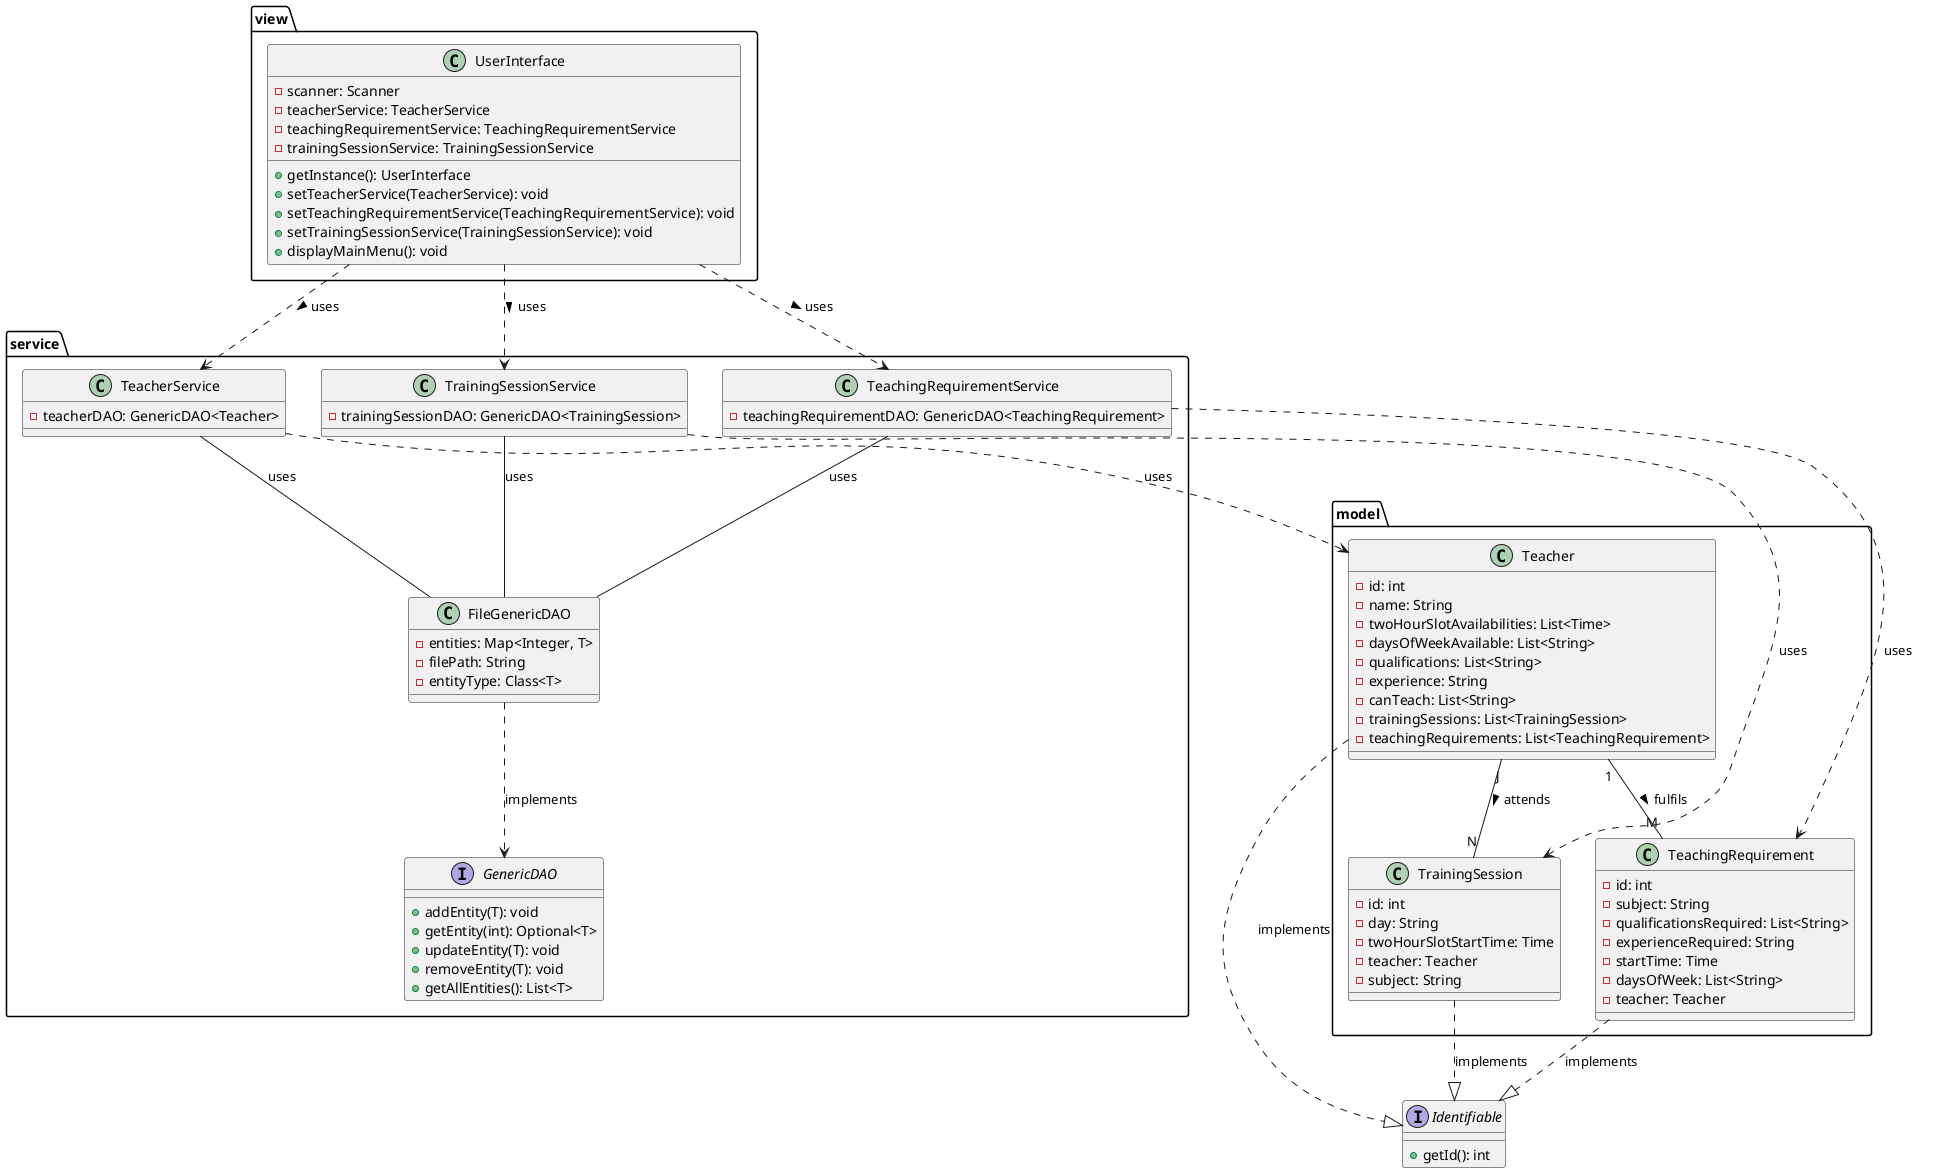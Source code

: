 @startuml

package view {
    class UserInterface {
        - scanner: Scanner
        - teacherService: TeacherService
        - teachingRequirementService: TeachingRequirementService
        - trainingSessionService: TrainingSessionService
        + getInstance(): UserInterface
        + setTeacherService(TeacherService): void
        + setTeachingRequirementService(TeachingRequirementService): void
        + setTrainingSessionService(TrainingSessionService): void
        + displayMainMenu(): void
    }
}

package model {
    class TeachingRequirement {
        - id: int
        - subject: String
        - qualificationsRequired: List<String>
        - experienceRequired: String
        - startTime: Time
        - daysOfWeek: List<String>
        - teacher: Teacher
    }

    class Teacher {
        - id: int
        - name: String
        - twoHourSlotAvailabilities: List<Time>
        - daysOfWeekAvailable: List<String>
        - qualifications: List<String>
        - experience: String
        - canTeach: List<String>
        - trainingSessions: List<TrainingSession>
        - teachingRequirements: List<TeachingRequirement>
    }

    class TrainingSession {
        - id: int
        - day: String
        - twoHourSlotStartTime: Time
        - teacher: Teacher
        - subject: String
    }
}

package service {
    interface GenericDAO {
        + addEntity(T): void
        + getEntity(int): Optional<T>
        + updateEntity(T): void
        + removeEntity(T): void
        + getAllEntities(): List<T>
    }

    class FileGenericDAO {
        - entities: Map<Integer, T>
        - filePath: String
        - entityType: Class<T>
    }

    class TeacherService {
        - teacherDAO: GenericDAO<Teacher>
    }

    class TeachingRequirementService {
        - teachingRequirementDAO: GenericDAO<TeachingRequirement>
    }

    class TrainingSessionService {
        - trainingSessionDAO: GenericDAO<TrainingSession>
    }
}

interface Identifiable {
    + getId(): int
}

UserInterface ..> TeacherService : uses >
UserInterface ..> TeachingRequirementService : uses >
UserInterface ..> TrainingSessionService : uses >

Teacher ..|> Identifiable : implements
TeachingRequirement ..|> Identifiable : implements
TrainingSession ..|> Identifiable : implements

Teacher "1" -- "M" TeachingRequirement : fulfils >
Teacher "J" -- "N" TrainingSession : attends >

TeacherService ..> Teacher : uses
TeachingRequirementService ..> TeachingRequirement : uses
TrainingSessionService ..> TrainingSession : uses

FileGenericDAO ..> GenericDAO : implements
TeacherService -- FileGenericDAO : uses
TeachingRequirementService -- FileGenericDAO : uses
TrainingSessionService -- FileGenericDAO : uses

@enduml
